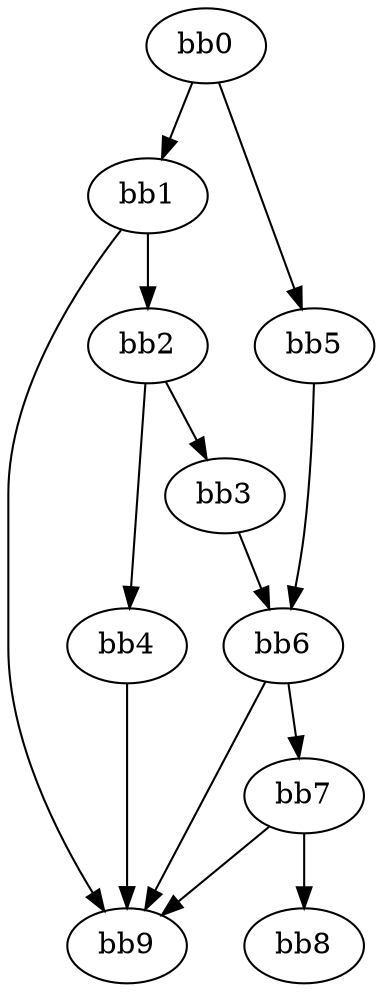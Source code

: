 digraph {
    0 [ label = "bb0\l" ]
    1 [ label = "bb1\l" ]
    2 [ label = "bb2\l" ]
    3 [ label = "bb3\l" ]
    4 [ label = "bb4\l" ]
    5 [ label = "bb5\l" ]
    6 [ label = "bb6\l" ]
    7 [ label = "bb7\l" ]
    8 [ label = "bb8\l" ]
    9 [ label = "bb9\l" ]
    0 -> 1 [ ]
    0 -> 5 [ ]
    1 -> 2 [ ]
    1 -> 9 [ ]
    2 -> 3 [ ]
    2 -> 4 [ ]
    3 -> 6 [ ]
    4 -> 9 [ ]
    5 -> 6 [ ]
    6 -> 7 [ ]
    6 -> 9 [ ]
    7 -> 8 [ ]
    7 -> 9 [ ]
}


